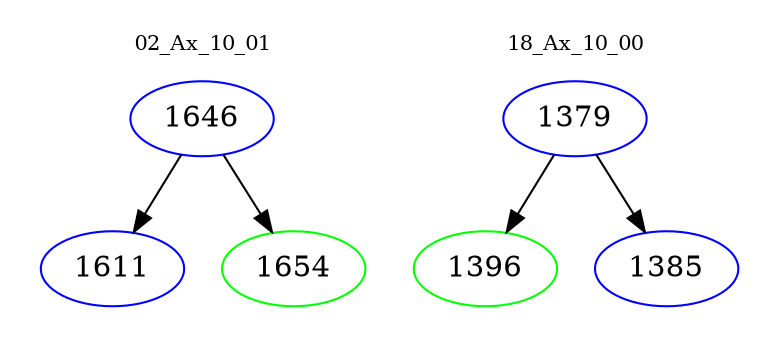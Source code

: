 digraph{
subgraph cluster_0 {
color = white
label = "02_Ax_10_01";
fontsize=10;
T0_1646 [label="1646", color="blue"]
T0_1646 -> T0_1611 [color="black"]
T0_1611 [label="1611", color="blue"]
T0_1646 -> T0_1654 [color="black"]
T0_1654 [label="1654", color="green"]
}
subgraph cluster_1 {
color = white
label = "18_Ax_10_00";
fontsize=10;
T1_1379 [label="1379", color="blue"]
T1_1379 -> T1_1396 [color="black"]
T1_1396 [label="1396", color="green"]
T1_1379 -> T1_1385 [color="black"]
T1_1385 [label="1385", color="blue"]
}
}
